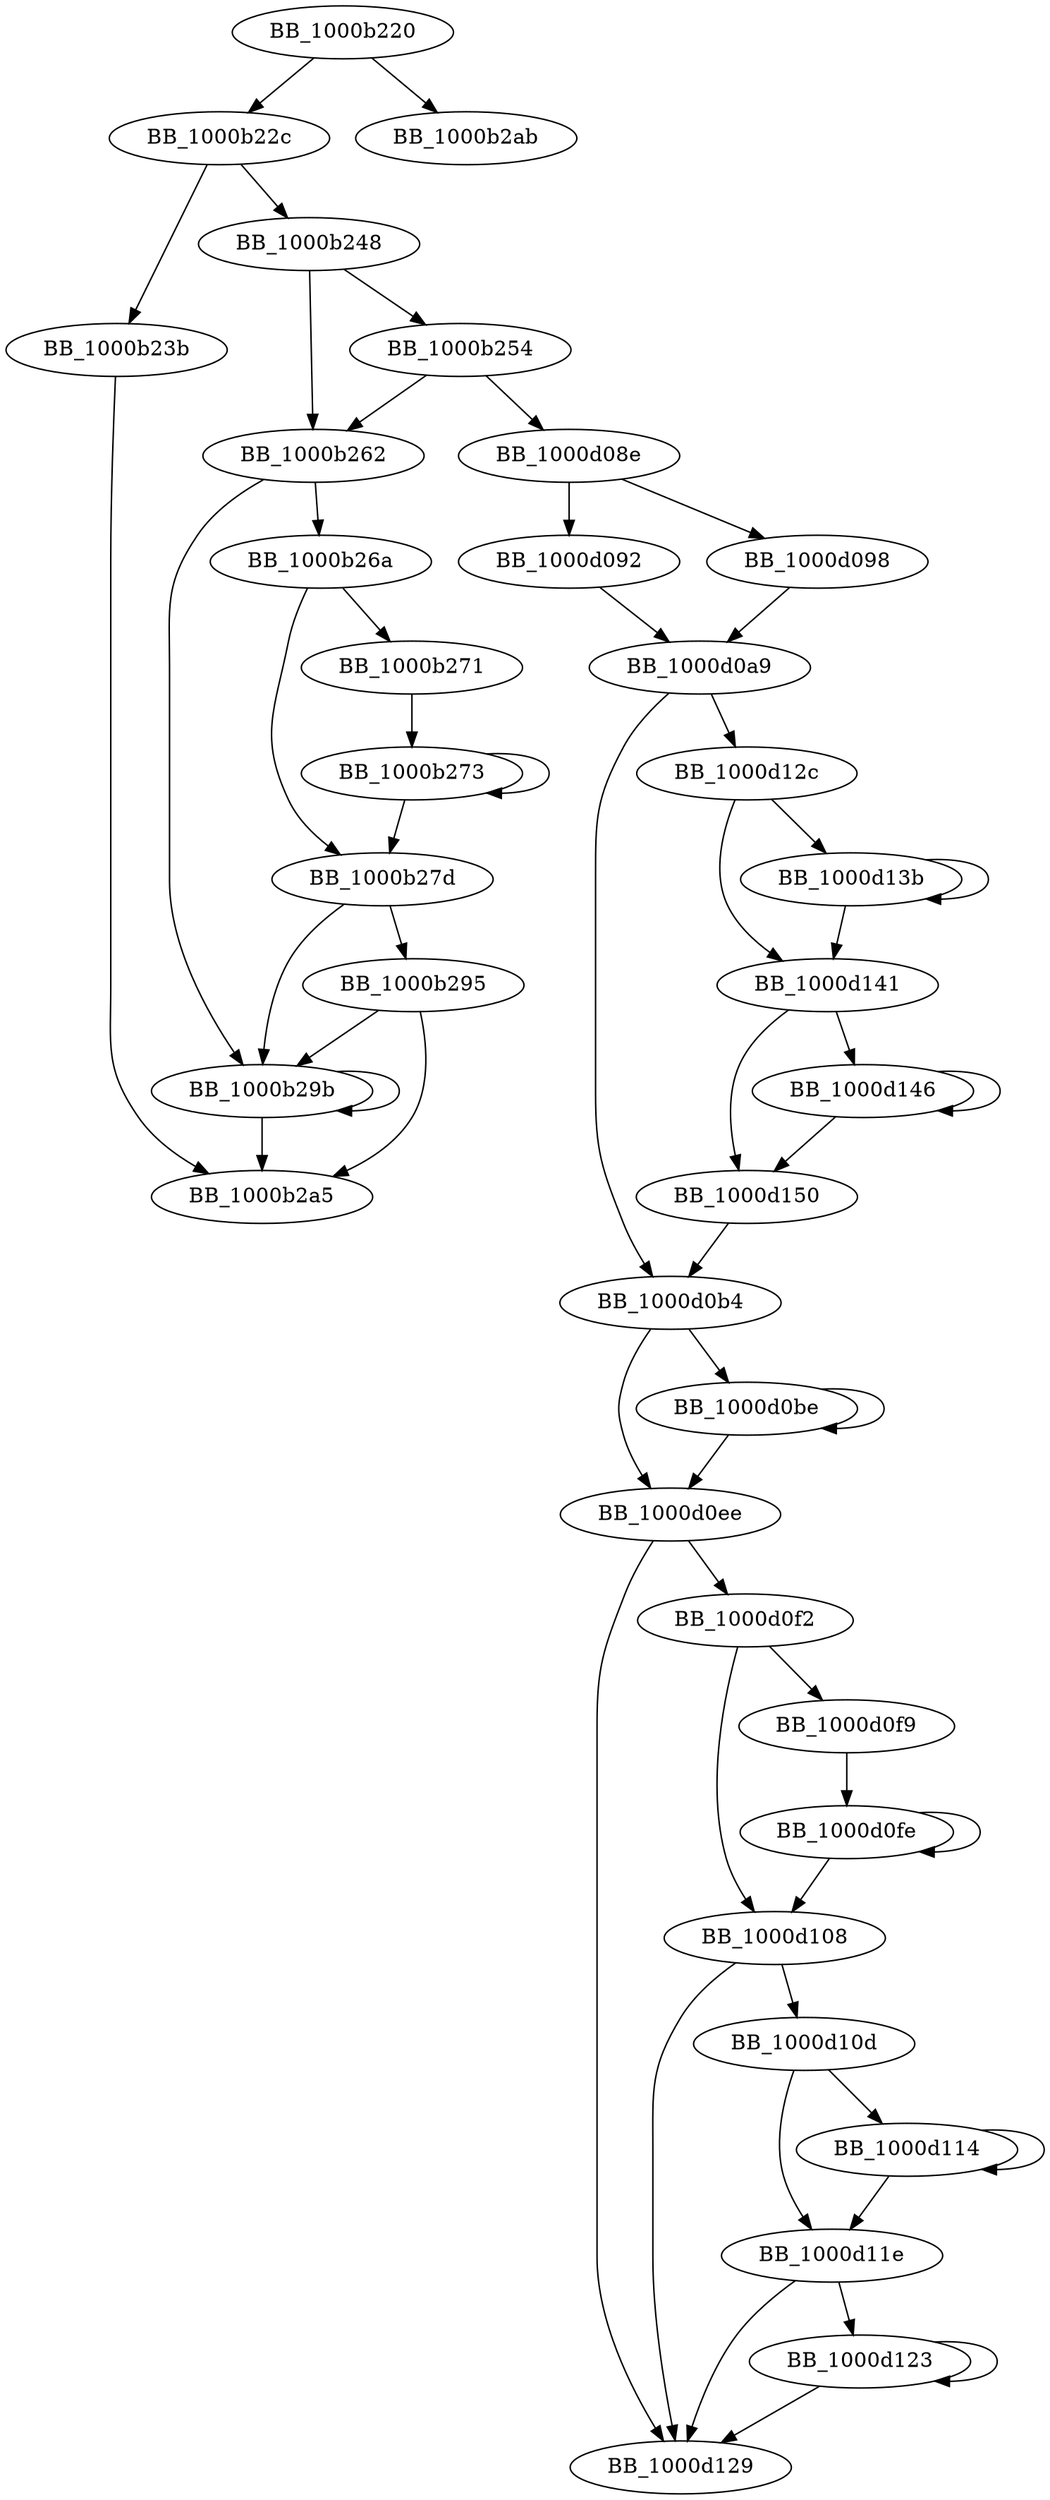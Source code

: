 DiGraph _memset{
BB_1000b220->BB_1000b22c
BB_1000b220->BB_1000b2ab
BB_1000b22c->BB_1000b23b
BB_1000b22c->BB_1000b248
BB_1000b23b->BB_1000b2a5
BB_1000b248->BB_1000b254
BB_1000b248->BB_1000b262
BB_1000b254->BB_1000b262
BB_1000b254->BB_1000d08e
BB_1000b262->BB_1000b26a
BB_1000b262->BB_1000b29b
BB_1000b26a->BB_1000b271
BB_1000b26a->BB_1000b27d
BB_1000b271->BB_1000b273
BB_1000b273->BB_1000b273
BB_1000b273->BB_1000b27d
BB_1000b27d->BB_1000b295
BB_1000b27d->BB_1000b29b
BB_1000b295->BB_1000b29b
BB_1000b295->BB_1000b2a5
BB_1000b29b->BB_1000b29b
BB_1000b29b->BB_1000b2a5
BB_1000d08e->BB_1000d092
BB_1000d08e->BB_1000d098
BB_1000d092->BB_1000d0a9
BB_1000d098->BB_1000d0a9
BB_1000d0a9->BB_1000d0b4
BB_1000d0a9->BB_1000d12c
BB_1000d0b4->BB_1000d0be
BB_1000d0b4->BB_1000d0ee
BB_1000d0be->BB_1000d0be
BB_1000d0be->BB_1000d0ee
BB_1000d0ee->BB_1000d0f2
BB_1000d0ee->BB_1000d129
BB_1000d0f2->BB_1000d0f9
BB_1000d0f2->BB_1000d108
BB_1000d0f9->BB_1000d0fe
BB_1000d0fe->BB_1000d0fe
BB_1000d0fe->BB_1000d108
BB_1000d108->BB_1000d10d
BB_1000d108->BB_1000d129
BB_1000d10d->BB_1000d114
BB_1000d10d->BB_1000d11e
BB_1000d114->BB_1000d114
BB_1000d114->BB_1000d11e
BB_1000d11e->BB_1000d123
BB_1000d11e->BB_1000d129
BB_1000d123->BB_1000d123
BB_1000d123->BB_1000d129
BB_1000d12c->BB_1000d13b
BB_1000d12c->BB_1000d141
BB_1000d13b->BB_1000d13b
BB_1000d13b->BB_1000d141
BB_1000d141->BB_1000d146
BB_1000d141->BB_1000d150
BB_1000d146->BB_1000d146
BB_1000d146->BB_1000d150
BB_1000d150->BB_1000d0b4
}
